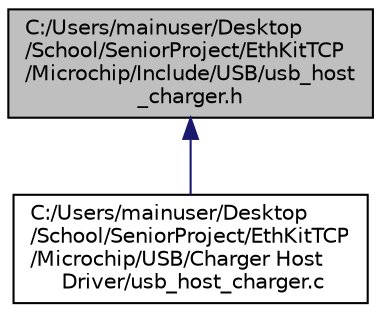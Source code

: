 digraph "C:/Users/mainuser/Desktop/School/SeniorProject/EthKitTCP/Microchip/Include/USB/usb_host_charger.h"
{
  edge [fontname="Helvetica",fontsize="10",labelfontname="Helvetica",labelfontsize="10"];
  node [fontname="Helvetica",fontsize="10",shape=record];
  Node1 [label="C:/Users/mainuser/Desktop\l/School/SeniorProject/EthKitTCP\l/Microchip/Include/USB/usb_host\l_charger.h",height=0.2,width=0.4,color="black", fillcolor="grey75", style="filled", fontcolor="black"];
  Node1 -> Node2 [dir="back",color="midnightblue",fontsize="10",style="solid",fontname="Helvetica"];
  Node2 [label="C:/Users/mainuser/Desktop\l/School/SeniorProject/EthKitTCP\l/Microchip/USB/Charger Host\l Driver/usb_host_charger.c",height=0.2,width=0.4,color="black", fillcolor="white", style="filled",URL="$usb__host__charger_8c.html"];
}
